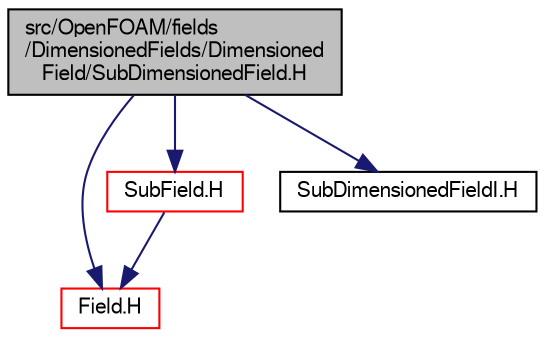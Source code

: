 digraph "src/OpenFOAM/fields/DimensionedFields/DimensionedField/SubDimensionedField.H"
{
  bgcolor="transparent";
  edge [fontname="FreeSans",fontsize="10",labelfontname="FreeSans",labelfontsize="10"];
  node [fontname="FreeSans",fontsize="10",shape=record];
  Node0 [label="src/OpenFOAM/fields\l/DimensionedFields/Dimensioned\lField/SubDimensionedField.H",height=0.2,width=0.4,color="black", fillcolor="grey75", style="filled", fontcolor="black"];
  Node0 -> Node1 [color="midnightblue",fontsize="10",style="solid",fontname="FreeSans"];
  Node1 [label="Field.H",height=0.2,width=0.4,color="red",URL="$a09575.html"];
  Node0 -> Node81 [color="midnightblue",fontsize="10",style="solid",fontname="FreeSans"];
  Node81 [label="SubField.H",height=0.2,width=0.4,color="red",URL="$a09599.html"];
  Node81 -> Node1 [color="midnightblue",fontsize="10",style="solid",fontname="FreeSans"];
  Node0 -> Node85 [color="midnightblue",fontsize="10",style="solid",fontname="FreeSans"];
  Node85 [label="SubDimensionedFieldI.H",height=0.2,width=0.4,color="black",URL="$a09443.html"];
}
